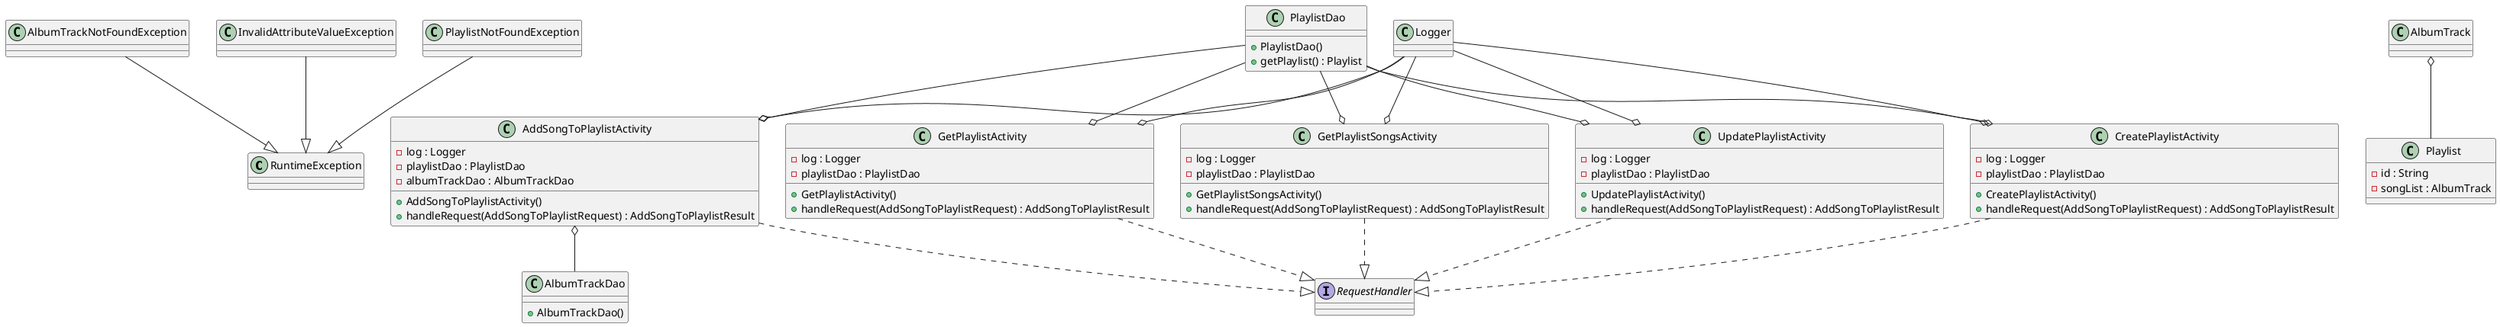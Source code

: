 PARTICIPANTS: use this file for creating the class diagram in mastery task 01
@startuml

class RuntimeException
class AlbumTrackNotFoundException
class InvalidAttributeValueException
class PlaylistNotFoundException

AlbumTrackNotFoundException --|> RuntimeException
InvalidAttributeValueException --|> RuntimeException
PlaylistNotFoundException --|> RuntimeException

class AddSongToPlaylistActivity {
- log : Logger
- playlistDao : PlaylistDao
- albumTrackDao : AlbumTrackDao
+ AddSongToPlaylistActivity()
+ handleRequest(AddSongToPlaylistRequest) : AddSongToPlaylistResult
}

class CreatePlaylistActivity {
- log : Logger
- playlistDao : PlaylistDao
+ CreatePlaylistActivity()
+ handleRequest(AddSongToPlaylistRequest) : AddSongToPlaylistResult
}

class GetPlaylistActivity {
- log : Logger
- playlistDao : PlaylistDao
+ GetPlaylistActivity()
+ handleRequest(AddSongToPlaylistRequest) : AddSongToPlaylistResult
}

class GetPlaylistSongsActivity {
- log : Logger
- playlistDao : PlaylistDao
+ GetPlaylistSongsActivity()
+ handleRequest(AddSongToPlaylistRequest) : AddSongToPlaylistResult
}

class UpdatePlaylistActivity {
- log : Logger
- playlistDao : PlaylistDao
+ UpdatePlaylistActivity()
+ handleRequest(AddSongToPlaylistRequest) : AddSongToPlaylistResult
}

class Playlist {
- id : String
- songList : AlbumTrack
}

class AlbumTrackDao {
+ AlbumTrackDao()
}

class PlaylistDao {
+ PlaylistDao()
+ getPlaylist() : Playlist
}

interface RequestHandler

AddSongToPlaylistActivity ..|> RequestHandler
Logger --o AddSongToPlaylistActivity
PlaylistDao --o AddSongToPlaylistActivity

AddSongToPlaylistActivity o-- AlbumTrackDao

CreatePlaylistActivity ..|> RequestHandler
Logger --o CreatePlaylistActivity
PlaylistDao --o CreatePlaylistActivity

GetPlaylistActivity ..|> RequestHandler
Logger --o GetPlaylistActivity
PlaylistDao --o GetPlaylistActivity

GetPlaylistSongsActivity ..|> RequestHandler
Logger --o GetPlaylistSongsActivity
PlaylistDao --o GetPlaylistSongsActivity

UpdatePlaylistActivity ..|> RequestHandler
Logger --o UpdatePlaylistActivity
PlaylistDao --o UpdatePlaylistActivity

AlbumTrack o-- Playlist
@enduml